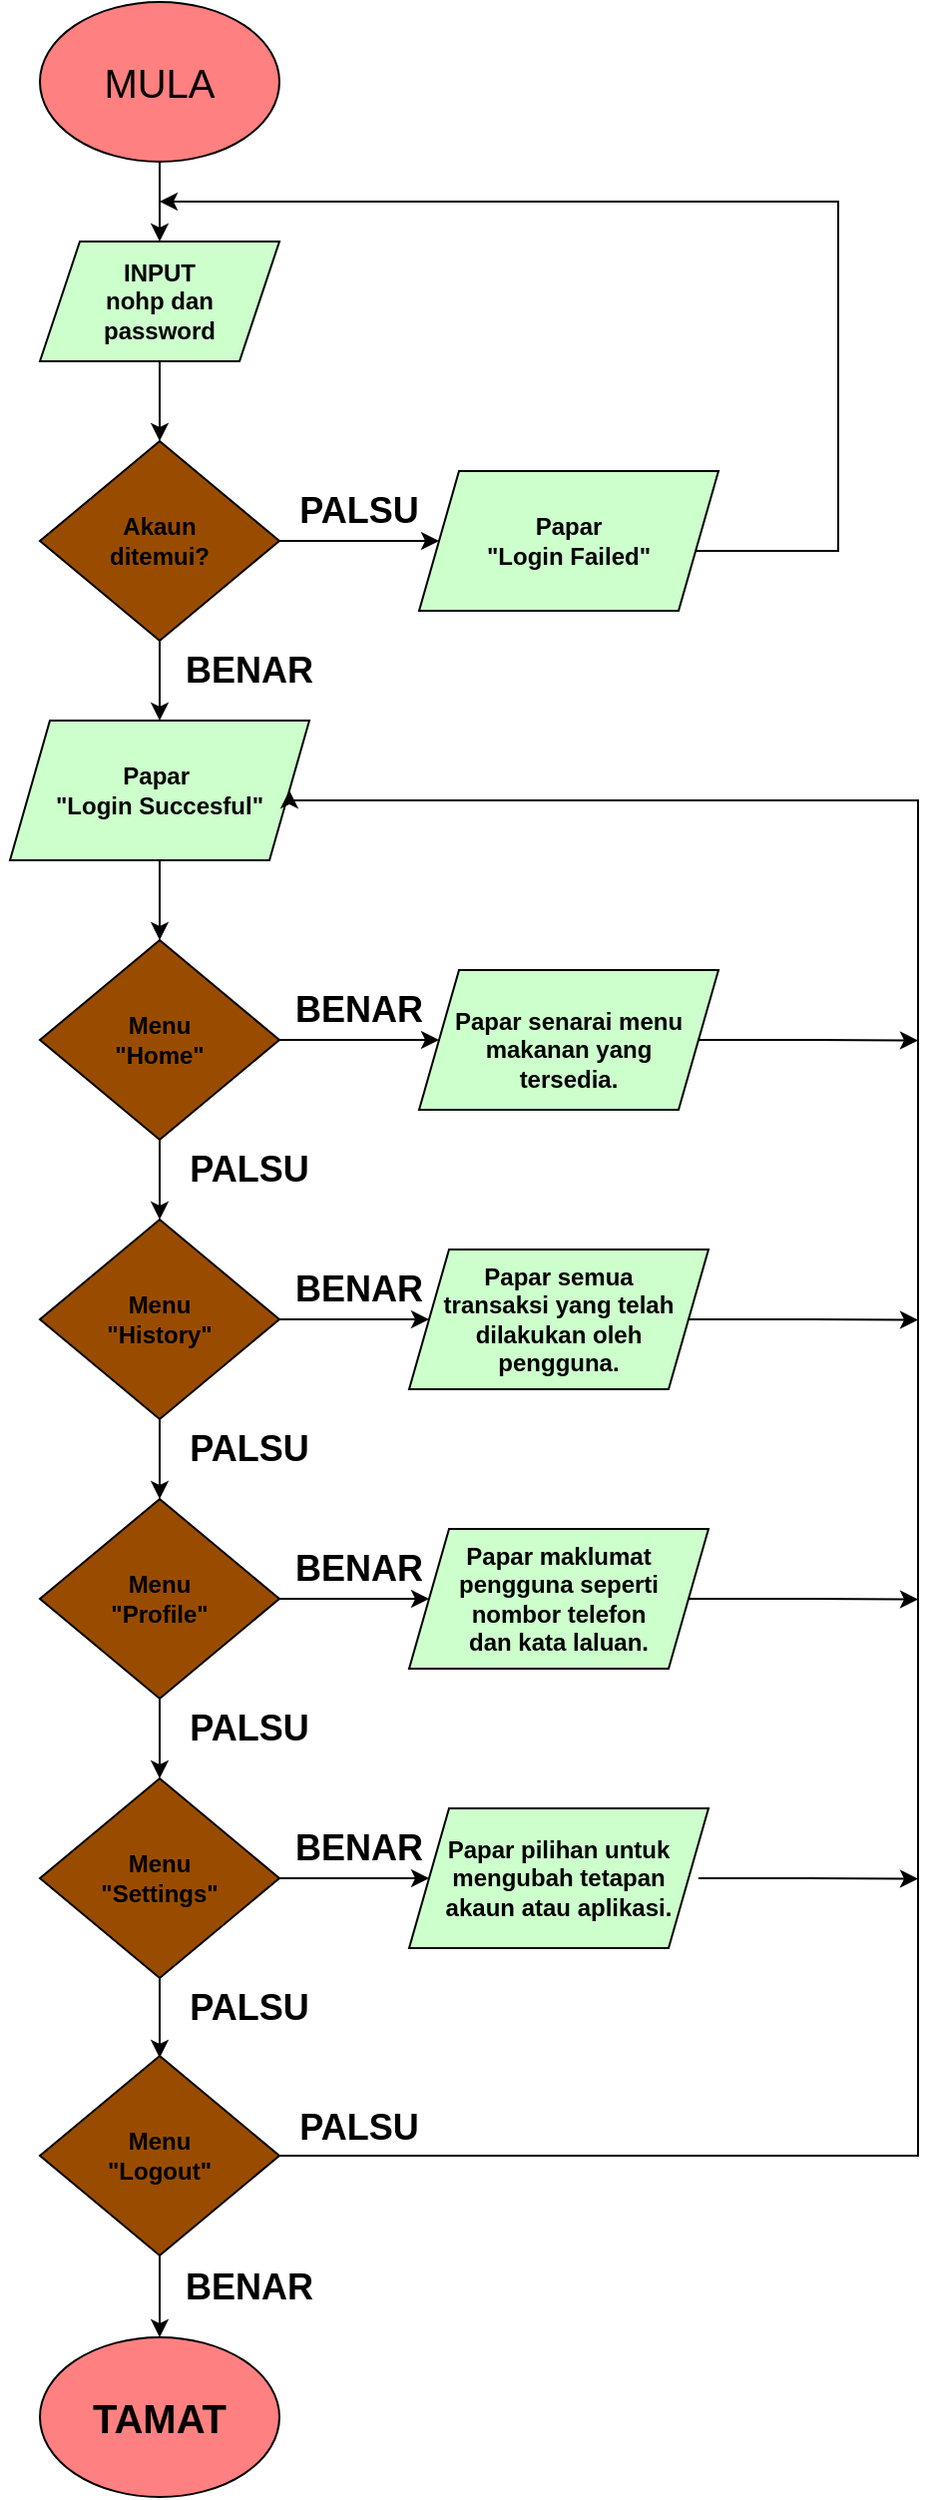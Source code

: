<mxfile version="24.7.10">
  <diagram id="C5RBs43oDa-KdzZeNtuy" name="Page-1">
    <mxGraphModel dx="1687" dy="868" grid="1" gridSize="10" guides="1" tooltips="1" connect="1" arrows="1" fold="1" page="1" pageScale="1" pageWidth="827" pageHeight="1169" math="0" shadow="0">
      <root>
        <mxCell id="WIyWlLk6GJQsqaUBKTNV-0" />
        <mxCell id="WIyWlLk6GJQsqaUBKTNV-1" parent="WIyWlLk6GJQsqaUBKTNV-0" />
        <mxCell id="58bwXZOxhWhKczlbX85l-11" style="edgeStyle=orthogonalEdgeStyle;rounded=0;orthogonalLoop=1;jettySize=auto;html=1;exitX=0.5;exitY=1;exitDx=0;exitDy=0;" parent="WIyWlLk6GJQsqaUBKTNV-1" source="58bwXZOxhWhKczlbX85l-9" edge="1">
          <mxGeometry relative="1" as="geometry">
            <mxPoint x="140" y="160" as="targetPoint" />
          </mxGeometry>
        </mxCell>
        <mxCell id="58bwXZOxhWhKczlbX85l-9" value="" style="ellipse;whiteSpace=wrap;html=1;fillColor=#FF8080;" parent="WIyWlLk6GJQsqaUBKTNV-1" vertex="1">
          <mxGeometry x="80" y="40" width="120" height="80" as="geometry" />
        </mxCell>
        <mxCell id="58bwXZOxhWhKczlbX85l-10" value="MULA" style="text;strokeColor=none;align=center;fillColor=none;html=1;verticalAlign=middle;whiteSpace=wrap;rounded=0;fontSize=20;" parent="WIyWlLk6GJQsqaUBKTNV-1" vertex="1">
          <mxGeometry x="110" y="65" width="60" height="30" as="geometry" />
        </mxCell>
        <mxCell id="58bwXZOxhWhKczlbX85l-15" style="edgeStyle=orthogonalEdgeStyle;rounded=0;orthogonalLoop=1;jettySize=auto;html=1;exitX=0.5;exitY=1;exitDx=0;exitDy=0;" parent="WIyWlLk6GJQsqaUBKTNV-1" source="58bwXZOxhWhKczlbX85l-12" edge="1">
          <mxGeometry relative="1" as="geometry">
            <mxPoint x="140" y="260" as="targetPoint" />
          </mxGeometry>
        </mxCell>
        <mxCell id="58bwXZOxhWhKczlbX85l-12" value="" style="shape=parallelogram;perimeter=parallelogramPerimeter;whiteSpace=wrap;html=1;fixedSize=1;fillColor=#CCFFCC;" parent="WIyWlLk6GJQsqaUBKTNV-1" vertex="1">
          <mxGeometry x="80" y="160" width="120" height="60" as="geometry" />
        </mxCell>
        <mxCell id="58bwXZOxhWhKczlbX85l-13" value="INPUT nohp dan password" style="text;strokeColor=none;align=center;fillColor=none;html=1;verticalAlign=middle;whiteSpace=wrap;rounded=0;fontStyle=1" parent="WIyWlLk6GJQsqaUBKTNV-1" vertex="1">
          <mxGeometry x="110" y="175" width="60" height="30" as="geometry" />
        </mxCell>
        <mxCell id="58bwXZOxhWhKczlbX85l-18" style="edgeStyle=orthogonalEdgeStyle;rounded=0;orthogonalLoop=1;jettySize=auto;html=1;exitX=1;exitY=0.5;exitDx=0;exitDy=0;entryX=0;entryY=0.5;entryDx=0;entryDy=0;" parent="WIyWlLk6GJQsqaUBKTNV-1" source="58bwXZOxhWhKczlbX85l-16" target="58bwXZOxhWhKczlbX85l-19" edge="1">
          <mxGeometry relative="1" as="geometry">
            <mxPoint x="240" y="310" as="targetPoint" />
          </mxGeometry>
        </mxCell>
        <mxCell id="58bwXZOxhWhKczlbX85l-33" style="edgeStyle=orthogonalEdgeStyle;rounded=0;orthogonalLoop=1;jettySize=auto;html=1;exitX=0.5;exitY=1;exitDx=0;exitDy=0;entryX=0.5;entryY=0;entryDx=0;entryDy=0;" parent="WIyWlLk6GJQsqaUBKTNV-1" source="58bwXZOxhWhKczlbX85l-16" target="58bwXZOxhWhKczlbX85l-31" edge="1">
          <mxGeometry relative="1" as="geometry" />
        </mxCell>
        <mxCell id="58bwXZOxhWhKczlbX85l-16" value="" style="rhombus;whiteSpace=wrap;html=1;fillColor=#994C00;labelBackgroundColor=none;rounded=0;" parent="WIyWlLk6GJQsqaUBKTNV-1" vertex="1">
          <mxGeometry x="80" y="260" width="120" height="100" as="geometry" />
        </mxCell>
        <mxCell id="58bwXZOxhWhKczlbX85l-17" value="Akaun ditemui?" style="text;strokeColor=none;align=center;fillColor=none;html=1;verticalAlign=middle;whiteSpace=wrap;rounded=0;fontStyle=1" parent="WIyWlLk6GJQsqaUBKTNV-1" vertex="1">
          <mxGeometry x="110" y="295" width="60" height="30" as="geometry" />
        </mxCell>
        <mxCell id="58bwXZOxhWhKczlbX85l-24" style="edgeStyle=orthogonalEdgeStyle;rounded=0;orthogonalLoop=1;jettySize=auto;html=1;exitX=1;exitY=0.5;exitDx=0;exitDy=0;fontStyle=0" parent="WIyWlLk6GJQsqaUBKTNV-1" source="58bwXZOxhWhKczlbX85l-19" edge="1">
          <mxGeometry relative="1" as="geometry">
            <mxPoint x="140" y="140" as="targetPoint" />
            <Array as="points">
              <mxPoint x="370" y="310" />
              <mxPoint x="370" y="315" />
              <mxPoint x="480" y="315" />
              <mxPoint x="480" y="140" />
            </Array>
          </mxGeometry>
        </mxCell>
        <mxCell id="58bwXZOxhWhKczlbX85l-19" value="" style="shape=parallelogram;perimeter=parallelogramPerimeter;whiteSpace=wrap;html=1;fixedSize=1;fillColor=#CCFFCC;" parent="WIyWlLk6GJQsqaUBKTNV-1" vertex="1">
          <mxGeometry x="270" y="275" width="150" height="70" as="geometry" />
        </mxCell>
        <mxCell id="58bwXZOxhWhKczlbX85l-20" value="&lt;div&gt;Papar&lt;/div&gt;&lt;div&gt;&quot;Login Failed&quot;&lt;/div&gt;" style="text;strokeColor=none;align=center;fillColor=none;html=1;verticalAlign=middle;whiteSpace=wrap;rounded=0;fontStyle=1" parent="WIyWlLk6GJQsqaUBKTNV-1" vertex="1">
          <mxGeometry x="270" y="295" width="150" height="30" as="geometry" />
        </mxCell>
        <mxCell id="58bwXZOxhWhKczlbX85l-25" value="PALSU" style="text;strokeColor=none;align=center;fillColor=none;html=1;verticalAlign=middle;whiteSpace=wrap;rounded=0;fontStyle=1;fontSize=18;" parent="WIyWlLk6GJQsqaUBKTNV-1" vertex="1">
          <mxGeometry x="210" y="280" width="60" height="30" as="geometry" />
        </mxCell>
        <mxCell id="58bwXZOxhWhKczlbX85l-45" style="edgeStyle=orthogonalEdgeStyle;rounded=0;orthogonalLoop=1;jettySize=auto;html=1;exitX=0.5;exitY=1;exitDx=0;exitDy=0;" parent="WIyWlLk6GJQsqaUBKTNV-1" source="58bwXZOxhWhKczlbX85l-31" target="58bwXZOxhWhKczlbX85l-35" edge="1">
          <mxGeometry relative="1" as="geometry" />
        </mxCell>
        <mxCell id="58bwXZOxhWhKczlbX85l-31" value="" style="shape=parallelogram;perimeter=parallelogramPerimeter;whiteSpace=wrap;html=1;fixedSize=1;fillColor=#CCFFCC;" parent="WIyWlLk6GJQsqaUBKTNV-1" vertex="1">
          <mxGeometry x="65" y="400" width="150" height="70" as="geometry" />
        </mxCell>
        <mxCell id="58bwXZOxhWhKczlbX85l-32" value="&lt;div&gt;Papar&amp;nbsp;&lt;/div&gt;&lt;div&gt;&quot;Login Succesful&quot;&lt;/div&gt;" style="text;strokeColor=none;align=center;fillColor=none;html=1;verticalAlign=middle;whiteSpace=wrap;rounded=0;fontStyle=1" parent="WIyWlLk6GJQsqaUBKTNV-1" vertex="1">
          <mxGeometry x="60" y="420" width="160" height="30" as="geometry" />
        </mxCell>
        <mxCell id="58bwXZOxhWhKczlbX85l-46" style="edgeStyle=orthogonalEdgeStyle;rounded=0;orthogonalLoop=1;jettySize=auto;html=1;exitX=0.5;exitY=1;exitDx=0;exitDy=0;entryX=0.5;entryY=0;entryDx=0;entryDy=0;" parent="WIyWlLk6GJQsqaUBKTNV-1" source="58bwXZOxhWhKczlbX85l-35" target="58bwXZOxhWhKczlbX85l-36" edge="1">
          <mxGeometry relative="1" as="geometry" />
        </mxCell>
        <mxCell id="SASHohoA3gIsBAI7t1p1-1" style="edgeStyle=orthogonalEdgeStyle;rounded=0;orthogonalLoop=1;jettySize=auto;html=1;exitX=1;exitY=0.5;exitDx=0;exitDy=0;entryX=0;entryY=0.5;entryDx=0;entryDy=0;" edge="1" parent="WIyWlLk6GJQsqaUBKTNV-1" source="58bwXZOxhWhKczlbX85l-35" target="58bwXZOxhWhKczlbX85l-59">
          <mxGeometry relative="1" as="geometry" />
        </mxCell>
        <mxCell id="58bwXZOxhWhKczlbX85l-35" value="" style="rhombus;whiteSpace=wrap;html=1;fillColor=#994C00;" parent="WIyWlLk6GJQsqaUBKTNV-1" vertex="1">
          <mxGeometry x="80" y="510" width="120" height="100" as="geometry" />
        </mxCell>
        <mxCell id="58bwXZOxhWhKczlbX85l-47" style="edgeStyle=orthogonalEdgeStyle;rounded=0;orthogonalLoop=1;jettySize=auto;html=1;exitX=0.5;exitY=1;exitDx=0;exitDy=0;entryX=0.5;entryY=0;entryDx=0;entryDy=0;" parent="WIyWlLk6GJQsqaUBKTNV-1" source="58bwXZOxhWhKczlbX85l-36" target="58bwXZOxhWhKczlbX85l-37" edge="1">
          <mxGeometry relative="1" as="geometry" />
        </mxCell>
        <mxCell id="SASHohoA3gIsBAI7t1p1-4" style="edgeStyle=orthogonalEdgeStyle;rounded=0;orthogonalLoop=1;jettySize=auto;html=1;exitX=1;exitY=0.5;exitDx=0;exitDy=0;" edge="1" parent="WIyWlLk6GJQsqaUBKTNV-1" source="58bwXZOxhWhKczlbX85l-36" target="58bwXZOxhWhKczlbX85l-63">
          <mxGeometry relative="1" as="geometry" />
        </mxCell>
        <mxCell id="58bwXZOxhWhKczlbX85l-36" value="" style="rhombus;whiteSpace=wrap;html=1;fillColor=#994C00;" parent="WIyWlLk6GJQsqaUBKTNV-1" vertex="1">
          <mxGeometry x="80" y="650" width="120" height="100" as="geometry" />
        </mxCell>
        <mxCell id="58bwXZOxhWhKczlbX85l-48" style="edgeStyle=orthogonalEdgeStyle;rounded=0;orthogonalLoop=1;jettySize=auto;html=1;exitX=0.5;exitY=1;exitDx=0;exitDy=0;entryX=0.5;entryY=0;entryDx=0;entryDy=0;" parent="WIyWlLk6GJQsqaUBKTNV-1" source="58bwXZOxhWhKczlbX85l-37" target="58bwXZOxhWhKczlbX85l-43" edge="1">
          <mxGeometry relative="1" as="geometry" />
        </mxCell>
        <mxCell id="SASHohoA3gIsBAI7t1p1-5" style="edgeStyle=orthogonalEdgeStyle;rounded=0;orthogonalLoop=1;jettySize=auto;html=1;exitX=1;exitY=0.5;exitDx=0;exitDy=0;" edge="1" parent="WIyWlLk6GJQsqaUBKTNV-1" source="58bwXZOxhWhKczlbX85l-37" target="58bwXZOxhWhKczlbX85l-65">
          <mxGeometry relative="1" as="geometry" />
        </mxCell>
        <mxCell id="58bwXZOxhWhKczlbX85l-37" value="" style="rhombus;whiteSpace=wrap;html=1;fillColor=#994C00;" parent="WIyWlLk6GJQsqaUBKTNV-1" vertex="1">
          <mxGeometry x="80" y="790" width="120" height="100" as="geometry" />
        </mxCell>
        <mxCell id="58bwXZOxhWhKczlbX85l-38" value="" style="ellipse;whiteSpace=wrap;html=1;fillColor=#FF8080;labelBorderColor=#FF0000;" parent="WIyWlLk6GJQsqaUBKTNV-1" vertex="1">
          <mxGeometry x="80" y="1210" width="120" height="80" as="geometry" />
        </mxCell>
        <mxCell id="58bwXZOxhWhKczlbX85l-39" value="&lt;div&gt;Menu&lt;/div&gt;&lt;div&gt;&quot;Home&quot;&lt;br&gt;&lt;/div&gt;" style="text;strokeColor=none;align=center;fillColor=none;html=1;verticalAlign=middle;whiteSpace=wrap;rounded=0;fontStyle=1" parent="WIyWlLk6GJQsqaUBKTNV-1" vertex="1">
          <mxGeometry x="110" y="545" width="60" height="30" as="geometry" />
        </mxCell>
        <mxCell id="58bwXZOxhWhKczlbX85l-40" value="&lt;div&gt;Menu&lt;/div&gt;&lt;div&gt;&quot;History&quot;&lt;/div&gt;" style="text;strokeColor=none;align=center;fillColor=none;html=1;verticalAlign=middle;whiteSpace=wrap;rounded=0;fontStyle=1" parent="WIyWlLk6GJQsqaUBKTNV-1" vertex="1">
          <mxGeometry x="70" y="685" width="140" height="30" as="geometry" />
        </mxCell>
        <mxCell id="58bwXZOxhWhKczlbX85l-41" value="&lt;div&gt;Menu &lt;br&gt;&lt;/div&gt;&lt;div&gt;&quot;Profile&quot;&lt;br&gt;&lt;/div&gt;" style="text;strokeColor=none;align=center;fillColor=none;html=1;verticalAlign=middle;whiteSpace=wrap;rounded=0;fontStyle=1" parent="WIyWlLk6GJQsqaUBKTNV-1" vertex="1">
          <mxGeometry x="110" y="825" width="60" height="30" as="geometry" />
        </mxCell>
        <mxCell id="58bwXZOxhWhKczlbX85l-49" style="edgeStyle=orthogonalEdgeStyle;rounded=0;orthogonalLoop=1;jettySize=auto;html=1;exitX=0.5;exitY=1;exitDx=0;exitDy=0;" parent="WIyWlLk6GJQsqaUBKTNV-1" source="58bwXZOxhWhKczlbX85l-43" edge="1">
          <mxGeometry relative="1" as="geometry">
            <mxPoint x="140" y="1070" as="targetPoint" />
          </mxGeometry>
        </mxCell>
        <mxCell id="SASHohoA3gIsBAI7t1p1-7" style="edgeStyle=orthogonalEdgeStyle;rounded=0;orthogonalLoop=1;jettySize=auto;html=1;exitX=1;exitY=0.5;exitDx=0;exitDy=0;entryX=0;entryY=0.5;entryDx=0;entryDy=0;" edge="1" parent="WIyWlLk6GJQsqaUBKTNV-1" source="58bwXZOxhWhKczlbX85l-43" target="58bwXZOxhWhKczlbX85l-67">
          <mxGeometry relative="1" as="geometry">
            <mxPoint x="260" y="979.966" as="targetPoint" />
          </mxGeometry>
        </mxCell>
        <mxCell id="58bwXZOxhWhKczlbX85l-43" value="" style="rhombus;whiteSpace=wrap;html=1;fillColor=#994C00;" parent="WIyWlLk6GJQsqaUBKTNV-1" vertex="1">
          <mxGeometry x="80" y="930" width="120" height="100" as="geometry" />
        </mxCell>
        <mxCell id="58bwXZOxhWhKczlbX85l-42" value="&lt;div&gt;Menu &lt;br&gt;&lt;/div&gt;&lt;div&gt;&quot;Settings&quot;&lt;br&gt;&lt;/div&gt;" style="text;strokeColor=none;align=center;fillColor=none;html=1;verticalAlign=middle;whiteSpace=wrap;rounded=0;fontStyle=1" parent="WIyWlLk6GJQsqaUBKTNV-1" vertex="1">
          <mxGeometry x="110" y="965" width="60" height="30" as="geometry" />
        </mxCell>
        <mxCell id="58bwXZOxhWhKczlbX85l-44" value="TAMAT" style="text;strokeColor=none;align=center;fillColor=none;html=1;verticalAlign=middle;whiteSpace=wrap;rounded=0;fontStyle=1;fontSize=20;" parent="WIyWlLk6GJQsqaUBKTNV-1" vertex="1">
          <mxGeometry x="110" y="1235" width="60" height="30" as="geometry" />
        </mxCell>
        <mxCell id="SASHohoA3gIsBAI7t1p1-27" style="edgeStyle=orthogonalEdgeStyle;rounded=0;orthogonalLoop=1;jettySize=auto;html=1;exitX=1;exitY=0.5;exitDx=0;exitDy=0;" edge="1" parent="WIyWlLk6GJQsqaUBKTNV-1" source="58bwXZOxhWhKczlbX85l-59">
          <mxGeometry relative="1" as="geometry">
            <mxPoint x="520" y="560.286" as="targetPoint" />
          </mxGeometry>
        </mxCell>
        <mxCell id="58bwXZOxhWhKczlbX85l-59" value="" style="shape=parallelogram;perimeter=parallelogramPerimeter;whiteSpace=wrap;html=1;fixedSize=1;fillColor=#CCFFCC;" parent="WIyWlLk6GJQsqaUBKTNV-1" vertex="1">
          <mxGeometry x="270" y="525" width="150" height="70" as="geometry" />
        </mxCell>
        <mxCell id="58bwXZOxhWhKczlbX85l-60" value="&lt;div&gt;Papar senarai menu makanan yang tersedia.&lt;/div&gt;" style="text;strokeColor=none;align=center;fillColor=none;html=1;verticalAlign=middle;whiteSpace=wrap;rounded=0;fontStyle=1" parent="WIyWlLk6GJQsqaUBKTNV-1" vertex="1">
          <mxGeometry x="285" y="550" width="120" height="30" as="geometry" />
        </mxCell>
        <mxCell id="SASHohoA3gIsBAI7t1p1-28" style="edgeStyle=orthogonalEdgeStyle;rounded=0;orthogonalLoop=1;jettySize=auto;html=1;exitX=1;exitY=0.5;exitDx=0;exitDy=0;" edge="1" parent="WIyWlLk6GJQsqaUBKTNV-1" source="58bwXZOxhWhKczlbX85l-63">
          <mxGeometry relative="1" as="geometry">
            <mxPoint x="520" y="700.286" as="targetPoint" />
          </mxGeometry>
        </mxCell>
        <mxCell id="58bwXZOxhWhKczlbX85l-63" value="" style="shape=parallelogram;perimeter=parallelogramPerimeter;whiteSpace=wrap;html=1;fixedSize=1;fillColor=#CCFFCC;" parent="WIyWlLk6GJQsqaUBKTNV-1" vertex="1">
          <mxGeometry x="265" y="665" width="150" height="70" as="geometry" />
        </mxCell>
        <mxCell id="58bwXZOxhWhKczlbX85l-64" value="&lt;div&gt;Papar semua transaksi yang telah dilakukan oleh pengguna.&lt;/div&gt;" style="text;strokeColor=none;align=center;fillColor=none;html=1;verticalAlign=middle;whiteSpace=wrap;rounded=0;fontStyle=1" parent="WIyWlLk6GJQsqaUBKTNV-1" vertex="1">
          <mxGeometry x="280" y="685" width="120" height="30" as="geometry" />
        </mxCell>
        <mxCell id="SASHohoA3gIsBAI7t1p1-29" style="edgeStyle=orthogonalEdgeStyle;rounded=0;orthogonalLoop=1;jettySize=auto;html=1;exitX=1;exitY=0.5;exitDx=0;exitDy=0;" edge="1" parent="WIyWlLk6GJQsqaUBKTNV-1" source="58bwXZOxhWhKczlbX85l-65">
          <mxGeometry relative="1" as="geometry">
            <mxPoint x="520" y="840.286" as="targetPoint" />
          </mxGeometry>
        </mxCell>
        <mxCell id="58bwXZOxhWhKczlbX85l-65" value="" style="shape=parallelogram;perimeter=parallelogramPerimeter;whiteSpace=wrap;html=1;fixedSize=1;fillColor=#CCFFCC;" parent="WIyWlLk6GJQsqaUBKTNV-1" vertex="1">
          <mxGeometry x="265" y="805" width="150" height="70" as="geometry" />
        </mxCell>
        <mxCell id="58bwXZOxhWhKczlbX85l-66" value="Papar maklumat pengguna seperti nombor telefon dan kata laluan." style="text;strokeColor=none;align=center;fillColor=none;html=1;verticalAlign=middle;whiteSpace=wrap;rounded=0;fontStyle=1" parent="WIyWlLk6GJQsqaUBKTNV-1" vertex="1">
          <mxGeometry x="285" y="825" width="110" height="30" as="geometry" />
        </mxCell>
        <mxCell id="58bwXZOxhWhKczlbX85l-67" value="" style="shape=parallelogram;perimeter=parallelogramPerimeter;whiteSpace=wrap;html=1;fixedSize=1;fillColor=#CCFFCC;" parent="WIyWlLk6GJQsqaUBKTNV-1" vertex="1">
          <mxGeometry x="265" y="945" width="150" height="70" as="geometry" />
        </mxCell>
        <mxCell id="SASHohoA3gIsBAI7t1p1-30" style="edgeStyle=orthogonalEdgeStyle;rounded=0;orthogonalLoop=1;jettySize=auto;html=1;exitX=1;exitY=0.5;exitDx=0;exitDy=0;" edge="1" parent="WIyWlLk6GJQsqaUBKTNV-1" source="58bwXZOxhWhKczlbX85l-68">
          <mxGeometry relative="1" as="geometry">
            <mxPoint x="520" y="980.286" as="targetPoint" />
          </mxGeometry>
        </mxCell>
        <mxCell id="58bwXZOxhWhKczlbX85l-68" value="&lt;div&gt;Papar pilihan untuk mengubah tetapan akaun atau aplikasi.&lt;/div&gt;" style="text;strokeColor=none;align=center;fillColor=none;html=1;verticalAlign=middle;whiteSpace=wrap;rounded=0;fontStyle=1" parent="WIyWlLk6GJQsqaUBKTNV-1" vertex="1">
          <mxGeometry x="270" y="965" width="140" height="30" as="geometry" />
        </mxCell>
        <mxCell id="SASHohoA3gIsBAI7t1p1-8" value="PALSU" style="text;strokeColor=none;align=center;fillColor=none;html=1;verticalAlign=middle;whiteSpace=wrap;rounded=0;fontStyle=1;fontSize=18;" vertex="1" parent="WIyWlLk6GJQsqaUBKTNV-1">
          <mxGeometry x="155" y="610" width="60" height="30" as="geometry" />
        </mxCell>
        <mxCell id="SASHohoA3gIsBAI7t1p1-10" value="BENAR" style="text;strokeColor=none;align=center;fillColor=none;html=1;verticalAlign=middle;whiteSpace=wrap;rounded=0;fontStyle=1;fontSize=18;" vertex="1" parent="WIyWlLk6GJQsqaUBKTNV-1">
          <mxGeometry x="210" y="530" width="60" height="30" as="geometry" />
        </mxCell>
        <mxCell id="SASHohoA3gIsBAI7t1p1-12" value="BENAR" style="text;strokeColor=none;align=center;fillColor=none;html=1;verticalAlign=middle;whiteSpace=wrap;rounded=0;fontStyle=1;fontSize=18;" vertex="1" parent="WIyWlLk6GJQsqaUBKTNV-1">
          <mxGeometry x="210" y="670" width="60" height="30" as="geometry" />
        </mxCell>
        <mxCell id="SASHohoA3gIsBAI7t1p1-13" value="PALSU" style="text;strokeColor=none;align=center;fillColor=none;html=1;verticalAlign=middle;whiteSpace=wrap;rounded=0;fontStyle=1;fontSize=18;" vertex="1" parent="WIyWlLk6GJQsqaUBKTNV-1">
          <mxGeometry x="155" y="750" width="60" height="30" as="geometry" />
        </mxCell>
        <mxCell id="SASHohoA3gIsBAI7t1p1-14" value="BENAR" style="text;strokeColor=none;align=center;fillColor=none;html=1;verticalAlign=middle;whiteSpace=wrap;rounded=0;fontStyle=1;fontSize=18;" vertex="1" parent="WIyWlLk6GJQsqaUBKTNV-1">
          <mxGeometry x="210" y="810" width="60" height="30" as="geometry" />
        </mxCell>
        <mxCell id="SASHohoA3gIsBAI7t1p1-15" value="BENAR" style="text;strokeColor=none;align=center;fillColor=none;html=1;verticalAlign=middle;whiteSpace=wrap;rounded=0;fontStyle=1;fontSize=18;" vertex="1" parent="WIyWlLk6GJQsqaUBKTNV-1">
          <mxGeometry x="210" y="950" width="60" height="30" as="geometry" />
        </mxCell>
        <mxCell id="SASHohoA3gIsBAI7t1p1-16" value="PALSU" style="text;strokeColor=none;align=center;fillColor=none;html=1;verticalAlign=middle;whiteSpace=wrap;rounded=0;fontStyle=1;fontSize=18;" vertex="1" parent="WIyWlLk6GJQsqaUBKTNV-1">
          <mxGeometry x="155" y="1030" width="60" height="30" as="geometry" />
        </mxCell>
        <mxCell id="SASHohoA3gIsBAI7t1p1-17" value="PALSU" style="text;strokeColor=none;align=center;fillColor=none;html=1;verticalAlign=middle;whiteSpace=wrap;rounded=0;fontStyle=1;fontSize=18;" vertex="1" parent="WIyWlLk6GJQsqaUBKTNV-1">
          <mxGeometry x="155" y="890" width="60" height="30" as="geometry" />
        </mxCell>
        <mxCell id="SASHohoA3gIsBAI7t1p1-18" value="BENAR" style="text;strokeColor=none;align=center;fillColor=none;html=1;verticalAlign=middle;whiteSpace=wrap;rounded=0;fontStyle=1;fontSize=18;" vertex="1" parent="WIyWlLk6GJQsqaUBKTNV-1">
          <mxGeometry x="155" y="360" width="60" height="30" as="geometry" />
        </mxCell>
        <mxCell id="SASHohoA3gIsBAI7t1p1-23" style="edgeStyle=orthogonalEdgeStyle;rounded=0;orthogonalLoop=1;jettySize=auto;html=1;exitX=0.5;exitY=1;exitDx=0;exitDy=0;entryX=0.5;entryY=0;entryDx=0;entryDy=0;" edge="1" parent="WIyWlLk6GJQsqaUBKTNV-1" source="SASHohoA3gIsBAI7t1p1-21" target="58bwXZOxhWhKczlbX85l-38">
          <mxGeometry relative="1" as="geometry" />
        </mxCell>
        <mxCell id="SASHohoA3gIsBAI7t1p1-26" style="edgeStyle=orthogonalEdgeStyle;rounded=0;orthogonalLoop=1;jettySize=auto;html=1;exitX=1;exitY=0.5;exitDx=0;exitDy=0;entryX=1;entryY=0.5;entryDx=0;entryDy=0;" edge="1" parent="WIyWlLk6GJQsqaUBKTNV-1" source="SASHohoA3gIsBAI7t1p1-21" target="58bwXZOxhWhKczlbX85l-31">
          <mxGeometry relative="1" as="geometry">
            <mxPoint x="260" y="440" as="targetPoint" />
            <Array as="points">
              <mxPoint x="520" y="1119" />
              <mxPoint x="520" y="440" />
              <mxPoint x="205" y="440" />
            </Array>
          </mxGeometry>
        </mxCell>
        <mxCell id="SASHohoA3gIsBAI7t1p1-21" value="" style="rhombus;whiteSpace=wrap;html=1;fillColor=#994C00;" vertex="1" parent="WIyWlLk6GJQsqaUBKTNV-1">
          <mxGeometry x="80" y="1069" width="120" height="100" as="geometry" />
        </mxCell>
        <mxCell id="SASHohoA3gIsBAI7t1p1-22" value="&lt;div&gt;Menu &lt;br&gt;&lt;/div&gt;&lt;div&gt;&quot;Logout&quot;&lt;br&gt;&lt;/div&gt;" style="text;strokeColor=none;align=center;fillColor=none;html=1;verticalAlign=middle;whiteSpace=wrap;rounded=0;fontStyle=1" vertex="1" parent="WIyWlLk6GJQsqaUBKTNV-1">
          <mxGeometry x="100" y="1104" width="80" height="30" as="geometry" />
        </mxCell>
        <mxCell id="SASHohoA3gIsBAI7t1p1-24" value="BENAR" style="text;strokeColor=none;align=center;fillColor=none;html=1;verticalAlign=middle;whiteSpace=wrap;rounded=0;fontStyle=1;fontSize=18;" vertex="1" parent="WIyWlLk6GJQsqaUBKTNV-1">
          <mxGeometry x="155" y="1170" width="60" height="30" as="geometry" />
        </mxCell>
        <mxCell id="SASHohoA3gIsBAI7t1p1-25" value="PALSU" style="text;strokeColor=none;align=center;fillColor=none;html=1;verticalAlign=middle;whiteSpace=wrap;rounded=0;fontStyle=1;fontSize=18;" vertex="1" parent="WIyWlLk6GJQsqaUBKTNV-1">
          <mxGeometry x="210" y="1090" width="60" height="30" as="geometry" />
        </mxCell>
      </root>
    </mxGraphModel>
  </diagram>
</mxfile>
